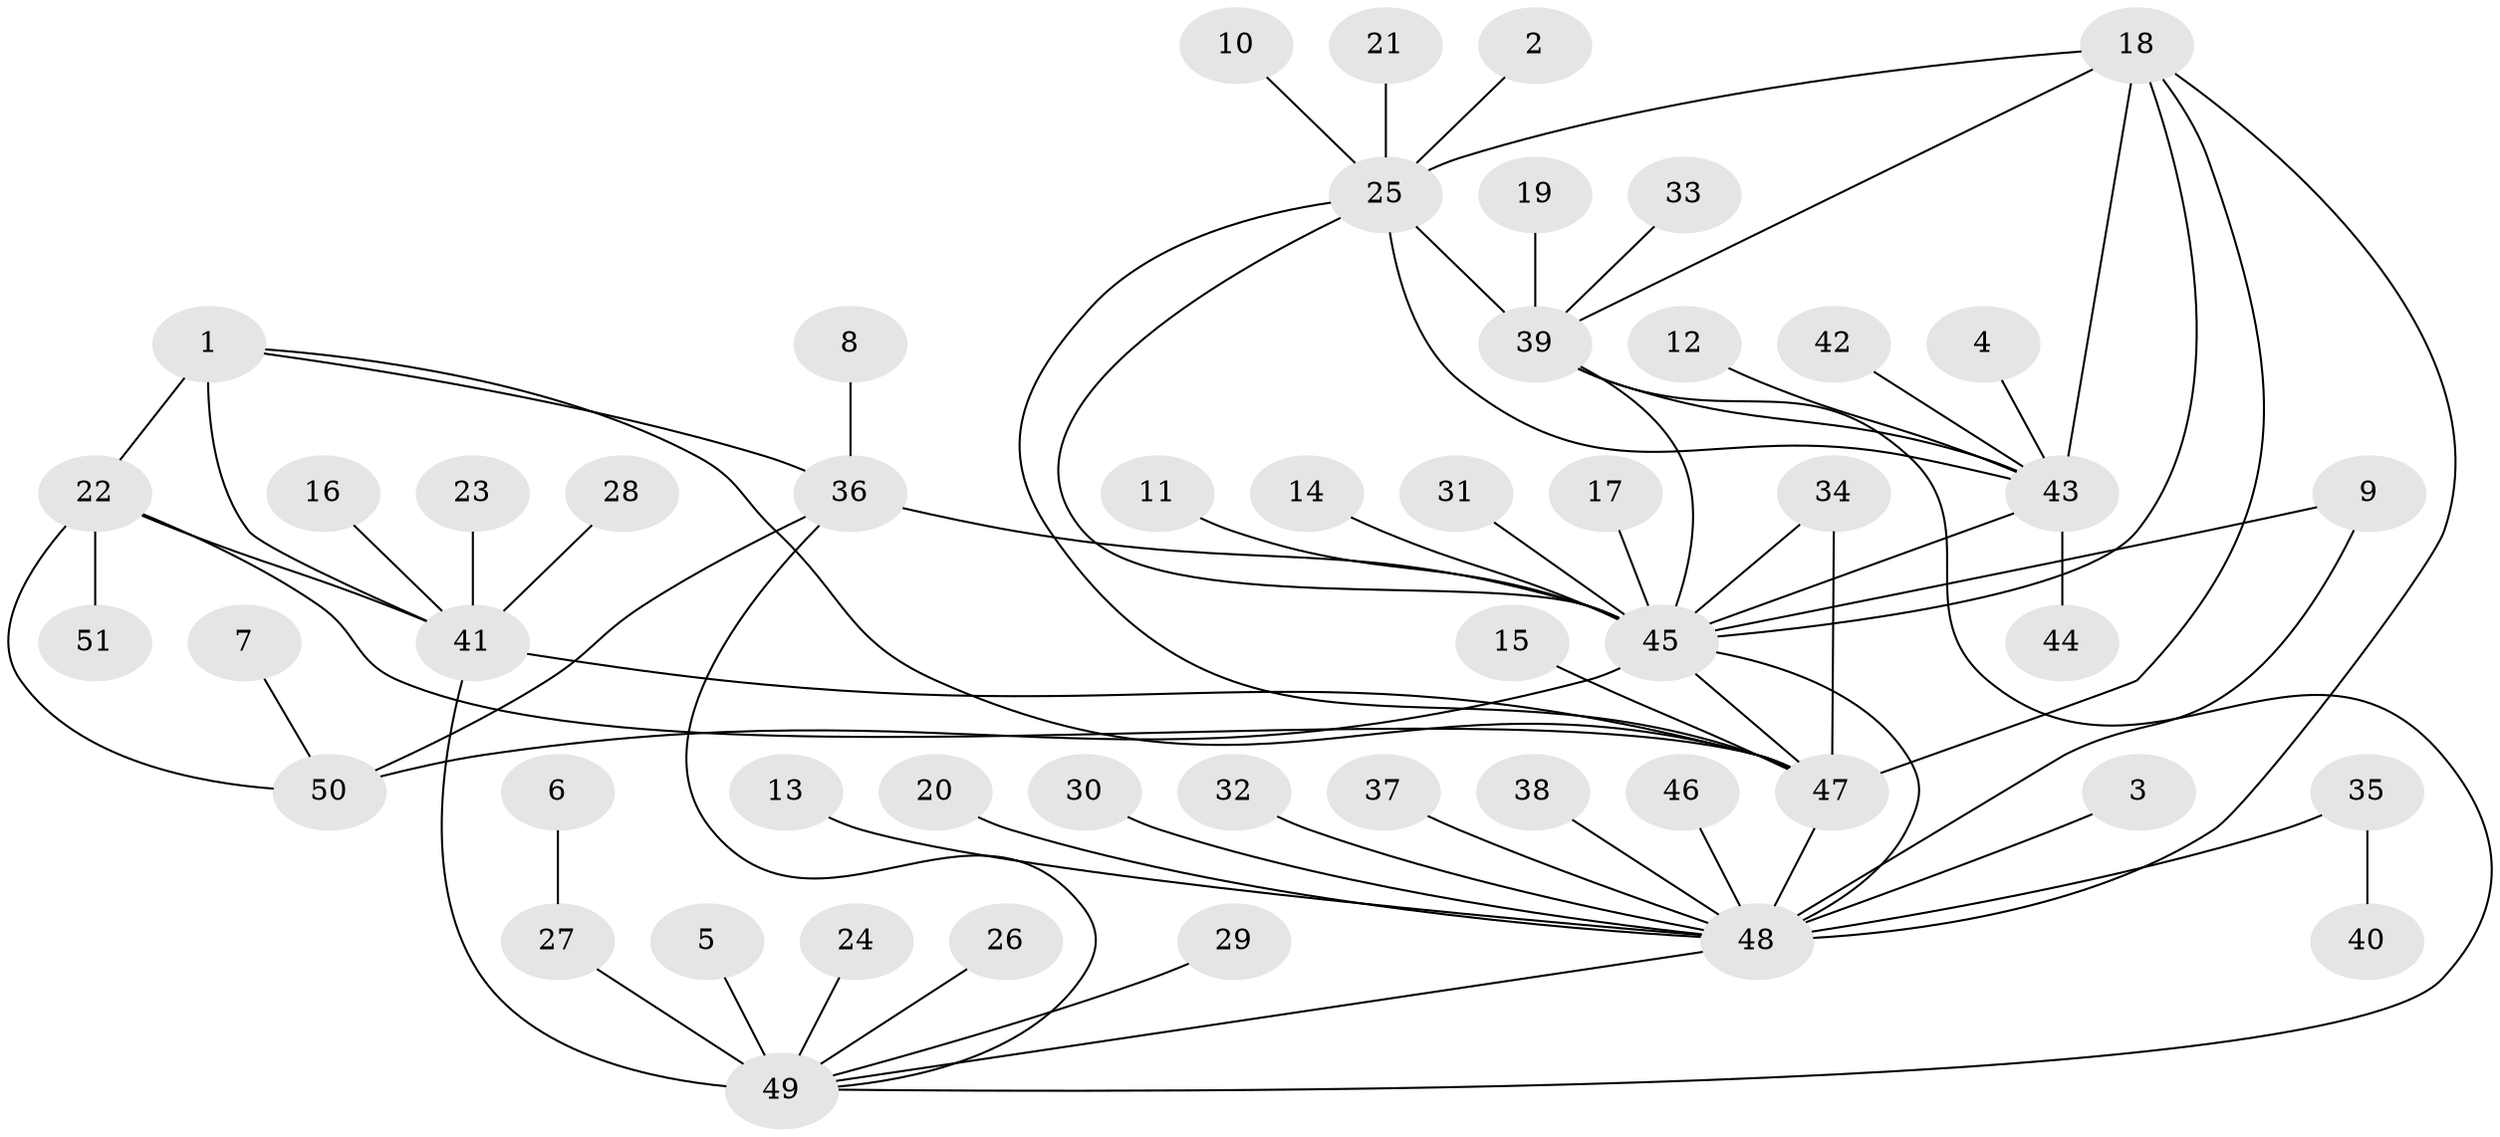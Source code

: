// original degree distribution, {6: 0.049019607843137254, 9: 0.029411764705882353, 11: 0.0196078431372549, 7: 0.0392156862745098, 10: 0.0392156862745098, 5: 0.029411764705882353, 12: 0.00980392156862745, 8: 0.0196078431372549, 4: 0.00980392156862745, 1: 0.6078431372549019, 3: 0.0392156862745098, 2: 0.10784313725490197}
// Generated by graph-tools (version 1.1) at 2025/50/03/09/25 03:50:33]
// undirected, 51 vertices, 71 edges
graph export_dot {
graph [start="1"]
  node [color=gray90,style=filled];
  1;
  2;
  3;
  4;
  5;
  6;
  7;
  8;
  9;
  10;
  11;
  12;
  13;
  14;
  15;
  16;
  17;
  18;
  19;
  20;
  21;
  22;
  23;
  24;
  25;
  26;
  27;
  28;
  29;
  30;
  31;
  32;
  33;
  34;
  35;
  36;
  37;
  38;
  39;
  40;
  41;
  42;
  43;
  44;
  45;
  46;
  47;
  48;
  49;
  50;
  51;
  1 -- 22 [weight=2.0];
  1 -- 36 [weight=1.0];
  1 -- 41 [weight=1.0];
  1 -- 47 [weight=1.0];
  2 -- 25 [weight=1.0];
  3 -- 48 [weight=1.0];
  4 -- 43 [weight=1.0];
  5 -- 49 [weight=1.0];
  6 -- 27 [weight=1.0];
  7 -- 50 [weight=1.0];
  8 -- 36 [weight=1.0];
  9 -- 45 [weight=1.0];
  9 -- 48 [weight=1.0];
  10 -- 25 [weight=1.0];
  11 -- 45 [weight=1.0];
  12 -- 43 [weight=1.0];
  13 -- 48 [weight=1.0];
  14 -- 45 [weight=1.0];
  15 -- 47 [weight=1.0];
  16 -- 41 [weight=1.0];
  17 -- 45 [weight=1.0];
  18 -- 25 [weight=1.0];
  18 -- 39 [weight=1.0];
  18 -- 43 [weight=1.0];
  18 -- 45 [weight=1.0];
  18 -- 47 [weight=1.0];
  18 -- 48 [weight=1.0];
  19 -- 39 [weight=1.0];
  20 -- 48 [weight=1.0];
  21 -- 25 [weight=1.0];
  22 -- 41 [weight=2.0];
  22 -- 47 [weight=2.0];
  22 -- 50 [weight=1.0];
  22 -- 51 [weight=1.0];
  23 -- 41 [weight=1.0];
  24 -- 49 [weight=1.0];
  25 -- 39 [weight=1.0];
  25 -- 43 [weight=1.0];
  25 -- 45 [weight=1.0];
  25 -- 47 [weight=1.0];
  26 -- 49 [weight=1.0];
  27 -- 49 [weight=4.0];
  28 -- 41 [weight=1.0];
  29 -- 49 [weight=1.0];
  30 -- 48 [weight=1.0];
  31 -- 45 [weight=1.0];
  32 -- 48 [weight=1.0];
  33 -- 39 [weight=1.0];
  34 -- 45 [weight=1.0];
  34 -- 47 [weight=1.0];
  35 -- 40 [weight=1.0];
  35 -- 48 [weight=1.0];
  36 -- 45 [weight=2.0];
  36 -- 49 [weight=1.0];
  36 -- 50 [weight=4.0];
  37 -- 48 [weight=1.0];
  38 -- 48 [weight=1.0];
  39 -- 43 [weight=1.0];
  39 -- 45 [weight=1.0];
  39 -- 49 [weight=1.0];
  41 -- 47 [weight=1.0];
  41 -- 49 [weight=1.0];
  42 -- 43 [weight=1.0];
  43 -- 44 [weight=1.0];
  43 -- 45 [weight=1.0];
  45 -- 47 [weight=1.0];
  45 -- 48 [weight=3.0];
  45 -- 50 [weight=3.0];
  46 -- 48 [weight=1.0];
  47 -- 48 [weight=1.0];
  48 -- 49 [weight=1.0];
}

